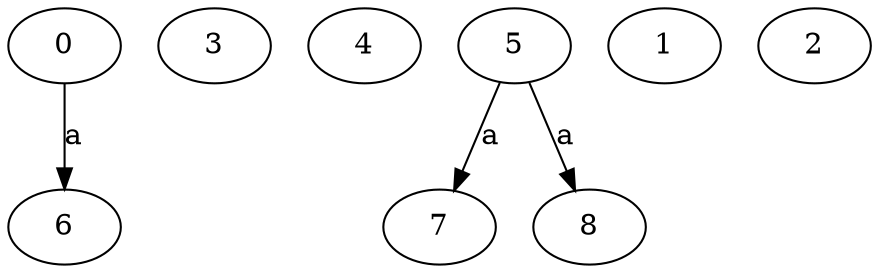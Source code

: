 strict digraph  {
0;
3;
4;
5;
1;
6;
2;
7;
8;
0 -> 6  [label=a];
5 -> 7  [label=a];
5 -> 8  [label=a];
}
